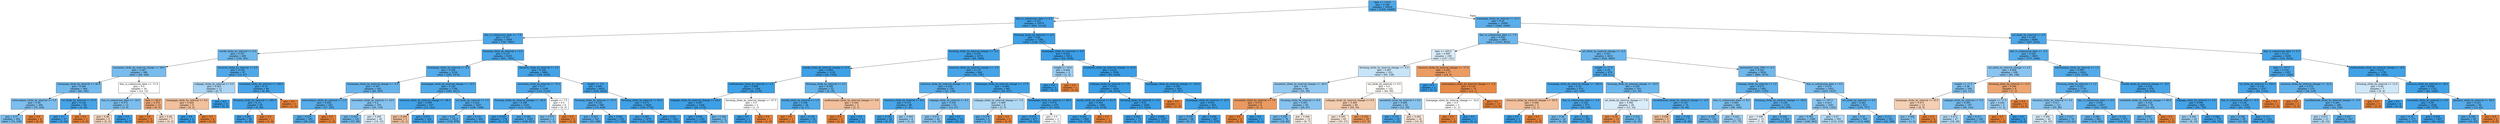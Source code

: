 digraph Tree {
node [shape=box, style="filled", color="black"] ;
0 [label="date <= 115.0\ngini = 0.166\nsamples = 26924\nvalue = [2456, 24468]", fillcolor="#399de5e5"] ;
1 [label="due_vs_submission_date <= 0.5\ngini = 0.101\nsamples = 15974\nvalue = [854, 15120]", fillcolor="#399de5f1"] ;
0 -> 1 [labeldistance=2.5, labelangle=45, headlabel="True"] ;
2 [label="due_vs_submission_date <= -7.5\ngini = 0.151\nsamples = 8588\nvalue = [705, 7883]", fillcolor="#399de5e8"] ;
1 -> 2 ;
3 [label="ouwiki_clicks_by_interval <= 0.5\ngini = 0.337\nsamples = 485\nvalue = [104, 381]", fillcolor="#399de5b9"] ;
2 -> 3 ;
4 [label="oucontent_clicks_by_interval_change <= 29.0\ngini = 0.367\nsamples = 388\nvalue = [94, 294]", fillcolor="#399de5ad"] ;
3 -> 4 ;
5 [label="homepage_clicks_by_interval <= 26.5\ngini = 0.349\nsamples = 364\nvalue = [82, 282]", fillcolor="#399de5b5"] ;
4 -> 5 ;
6 [label="externalquiz_clicks_by_interval <= 3.5\ngini = 0.38\nsamples = 306\nvalue = [78, 228]", fillcolor="#399de5a8"] ;
5 -> 6 ;
7 [label="gini = 0.37\nsamples = 302\nvalue = [74, 228]", fillcolor="#399de5ac"] ;
6 -> 7 ;
8 [label="gini = 0.0\nsamples = 4\nvalue = [4, 0]", fillcolor="#e58139ff"] ;
6 -> 8 ;
9 [label="url_clicks_by_interval <= 27.5\ngini = 0.128\nsamples = 58\nvalue = [4, 54]", fillcolor="#399de5ec"] ;
5 -> 9 ;
10 [label="gini = 0.1\nsamples = 57\nvalue = [3, 54]", fillcolor="#399de5f1"] ;
9 -> 10 ;
11 [label="gini = 0.0\nsamples = 1\nvalue = [1, 0]", fillcolor="#e58139ff"] ;
9 -> 11 ;
12 [label="due_vs_submission_date <= -11.0\ngini = 0.5\nsamples = 24\nvalue = [12, 12]", fillcolor="#e5813900"] ;
4 -> 12 ;
13 [label="due_vs_submission_date <= -16.5\ngini = 0.375\nsamples = 12\nvalue = [3, 9]", fillcolor="#399de5aa"] ;
12 -> 13 ;
14 [label="gini = 0.48\nsamples = 5\nvalue = [3, 2]", fillcolor="#e5813955"] ;
13 -> 14 ;
15 [label="gini = 0.0\nsamples = 7\nvalue = [0, 7]", fillcolor="#399de5ff"] ;
13 -> 15 ;
16 [label="date <= 66.0\ngini = 0.375\nsamples = 12\nvalue = [9, 3]", fillcolor="#e58139aa"] ;
12 -> 16 ;
17 [label="gini = 0.0\nsamples = 5\nvalue = [5, 0]", fillcolor="#e58139ff"] ;
16 -> 17 ;
18 [label="gini = 0.49\nsamples = 7\nvalue = [4, 3]", fillcolor="#e5813940"] ;
16 -> 18 ;
19 [label="resource_clicks_by_interval <= 0.5\ngini = 0.185\nsamples = 97\nvalue = [10, 87]", fillcolor="#399de5e2"] ;
3 -> 19 ;
20 [label="subpage_clicks_by_interval <= 5.0\ngini = 0.463\nsamples = 11\nvalue = [4, 7]", fillcolor="#399de56d"] ;
19 -> 20 ;
21 [label="homepage_clicks_by_interval <= 9.0\ngini = 0.444\nsamples = 6\nvalue = [4, 2]", fillcolor="#e581397f"] ;
20 -> 21 ;
22 [label="gini = 0.0\nsamples = 2\nvalue = [0, 2]", fillcolor="#399de5ff"] ;
21 -> 22 ;
23 [label="gini = 0.0\nsamples = 4\nvalue = [4, 0]", fillcolor="#e58139ff"] ;
21 -> 23 ;
24 [label="gini = 0.0\nsamples = 5\nvalue = [0, 5]", fillcolor="#399de5ff"] ;
20 -> 24 ;
25 [label="oucontent_clicks_by_interval <= 100.0\ngini = 0.13\nsamples = 86\nvalue = [6, 80]", fillcolor="#399de5ec"] ;
19 -> 25 ;
26 [label="forumng_clicks_by_interval <= 262.0\ngini = 0.111\nsamples = 85\nvalue = [5, 80]", fillcolor="#399de5ef"] ;
25 -> 26 ;
27 [label="gini = 0.091\nsamples = 84\nvalue = [4, 80]", fillcolor="#399de5f2"] ;
26 -> 27 ;
28 [label="gini = 0.0\nsamples = 1\nvalue = [1, 0]", fillcolor="#e58139ff"] ;
26 -> 28 ;
29 [label="gini = 0.0\nsamples = 1\nvalue = [1, 0]", fillcolor="#e58139ff"] ;
25 -> 29 ;
30 [label="forumng_clicks_by_interval <= 2.5\ngini = 0.137\nsamples = 8103\nvalue = [601, 7502]", fillcolor="#399de5eb"] ;
2 -> 30 ;
31 [label="homepage_clicks_by_interval <= 3.5\ngini = 0.209\nsamples = 2239\nvalue = [265, 1974]", fillcolor="#399de5dd"] ;
30 -> 31 ;
32 [label="homepage_clicks_by_interval_change <= -5.5\ngini = 0.301\nsamples = 445\nvalue = [82, 363]", fillcolor="#399de5c5"] ;
31 -> 32 ;
33 [label="externalquiz_clicks_by_interval <= 1.5\ngini = 0.228\nsamples = 282\nvalue = [37, 245]", fillcolor="#399de5d8"] ;
32 -> 33 ;
34 [label="gini = 0.223\nsamples = 281\nvalue = [36, 245]", fillcolor="#399de5da"] ;
33 -> 34 ;
35 [label="gini = 0.0\nsamples = 1\nvalue = [1, 0]", fillcolor="#e58139ff"] ;
33 -> 35 ;
36 [label="oucontent_clicks_by_interval <= 10.5\ngini = 0.4\nsamples = 163\nvalue = [45, 118]", fillcolor="#399de59e"] ;
32 -> 36 ;
37 [label="gini = 0.343\nsamples = 123\nvalue = [27, 96]", fillcolor="#399de5b7"] ;
36 -> 37 ;
38 [label="gini = 0.495\nsamples = 40\nvalue = [18, 22]", fillcolor="#399de52e"] ;
36 -> 38 ;
39 [label="homepage_clicks_by_interval_change <= -15.5\ngini = 0.183\nsamples = 1794\nvalue = [183, 1611]", fillcolor="#399de5e2"] ;
31 -> 39 ;
40 [label="resource_clicks_by_interval_change <= -48.5\ngini = 0.085\nsamples = 337\nvalue = [15, 322]", fillcolor="#399de5f3"] ;
39 -> 40 ;
41 [label="gini = 0.444\nsamples = 3\nvalue = [2, 1]", fillcolor="#e581397f"] ;
40 -> 41 ;
42 [label="gini = 0.075\nsamples = 334\nvalue = [13, 321]", fillcolor="#399de5f5"] ;
40 -> 42 ;
43 [label="url_clicks_by_interval <= 1.5\ngini = 0.204\nsamples = 1457\nvalue = [168, 1289]", fillcolor="#399de5de"] ;
39 -> 43 ;
44 [label="gini = 0.23\nsamples = 1013\nvalue = [134, 879]", fillcolor="#399de5d8"] ;
43 -> 44 ;
45 [label="gini = 0.141\nsamples = 444\nvalue = [34, 410]", fillcolor="#399de5ea"] ;
43 -> 45 ;
46 [label="resource_clicks_by_interval <= 2.5\ngini = 0.108\nsamples = 5864\nvalue = [336, 5528]", fillcolor="#399de5f0"] ;
30 -> 46 ;
47 [label="oucontent_clicks_by_interval <= 75.0\ngini = 0.17\nsamples = 1239\nvalue = [116, 1123]", fillcolor="#399de5e5"] ;
46 -> 47 ;
48 [label="forumng_clicks_by_interval_change <= -34.5\ngini = 0.166\nsamples = 1233\nvalue = [113, 1120]", fillcolor="#399de5e5"] ;
47 -> 48 ;
49 [label="gini = 0.055\nsamples = 178\nvalue = [5, 173]", fillcolor="#399de5f8"] ;
48 -> 49 ;
50 [label="gini = 0.184\nsamples = 1055\nvalue = [108, 947]", fillcolor="#399de5e2"] ;
48 -> 50 ;
51 [label="weight <= 7.5\ngini = 0.5\nsamples = 6\nvalue = [3, 3]", fillcolor="#e5813900"] ;
47 -> 51 ;
52 [label="gini = 0.375\nsamples = 4\nvalue = [1, 3]", fillcolor="#399de5aa"] ;
51 -> 52 ;
53 [label="gini = 0.0\nsamples = 2\nvalue = [2, 0]", fillcolor="#e58139ff"] ;
51 -> 53 ;
54 [label="weight <= 2.5\ngini = 0.091\nsamples = 4625\nvalue = [220, 4405]", fillcolor="#399de5f2"] ;
46 -> 54 ;
55 [label="forumng_clicks_by_interval <= 57.5\ngini = 0.181\nsamples = 696\nvalue = [70, 626]", fillcolor="#399de5e2"] ;
54 -> 55 ;
56 [label="gini = 0.263\nsamples = 341\nvalue = [53, 288]", fillcolor="#399de5d0"] ;
55 -> 56 ;
57 [label="gini = 0.091\nsamples = 355\nvalue = [17, 338]", fillcolor="#399de5f2"] ;
55 -> 57 ;
58 [label="forumng_clicks_by_interval <= 42.5\ngini = 0.073\nsamples = 3929\nvalue = [150, 3779]", fillcolor="#399de5f5"] ;
54 -> 58 ;
59 [label="gini = 0.092\nsamples = 2478\nvalue = [120, 2358]", fillcolor="#399de5f2"] ;
58 -> 59 ;
60 [label="gini = 0.04\nsamples = 1451\nvalue = [30, 1421]", fillcolor="#399de5fa"] ;
58 -> 60 ;
61 [label="forumng_clicks_by_interval <= 4.5\ngini = 0.04\nsamples = 7386\nvalue = [149, 7237]", fillcolor="#399de5fa"] ;
1 -> 61 ;
62 [label="forumng_clicks_by_interval_change <= -2.5\ngini = 0.079\nsamples = 2074\nvalue = [85, 1989]", fillcolor="#399de5f4"] ;
61 -> 62 ;
63 [label="ouwiki_clicks_by_interval_change <= 0.5\ngini = 0.054\nsamples = 1228\nvalue = [34, 1194]", fillcolor="#399de5f8"] ;
62 -> 63 ;
64 [label="ouelluminate_clicks_by_interval <= 1.5\ngini = 0.049\nsamples = 1206\nvalue = [30, 1176]", fillcolor="#399de5f8"] ;
63 -> 64 ;
65 [label="subpage_clicks_by_interval_change <= 26.0\ngini = 0.047\nsamples = 1204\nvalue = [29, 1175]", fillcolor="#399de5f9"] ;
64 -> 65 ;
66 [label="gini = 0.044\nsamples = 1195\nvalue = [27, 1168]", fillcolor="#399de5f9"] ;
65 -> 66 ;
67 [label="gini = 0.346\nsamples = 9\nvalue = [2, 7]", fillcolor="#399de5b6"] ;
65 -> 67 ;
68 [label="forumng_clicks_by_interval_change <= -57.5\ngini = 0.5\nsamples = 2\nvalue = [1, 1]", fillcolor="#e5813900"] ;
64 -> 68 ;
69 [label="gini = 0.0\nsamples = 1\nvalue = [0, 1]", fillcolor="#399de5ff"] ;
68 -> 69 ;
70 [label="gini = 0.0\nsamples = 1\nvalue = [1, 0]", fillcolor="#e58139ff"] ;
68 -> 70 ;
71 [label="forumng_clicks_by_interval <= 3.5\ngini = 0.298\nsamples = 22\nvalue = [4, 18]", fillcolor="#399de5c6"] ;
63 -> 71 ;
72 [label="ouwiki_clicks_by_interval <= 1.5\ngini = 0.188\nsamples = 19\nvalue = [2, 17]", fillcolor="#399de5e1"] ;
71 -> 72 ;
73 [label="gini = 0.0\nsamples = 1\nvalue = [1, 0]", fillcolor="#e58139ff"] ;
72 -> 73 ;
74 [label="gini = 0.105\nsamples = 18\nvalue = [1, 17]", fillcolor="#399de5f0"] ;
72 -> 74 ;
75 [label="ouelluminate_clicks_by_interval_change <= -0.5\ngini = 0.444\nsamples = 3\nvalue = [2, 1]", fillcolor="#e581397f"] ;
71 -> 75 ;
76 [label="gini = 0.0\nsamples = 2\nvalue = [2, 0]", fillcolor="#e58139ff"] ;
75 -> 76 ;
77 [label="gini = 0.0\nsamples = 1\nvalue = [0, 1]", fillcolor="#399de5ff"] ;
75 -> 77 ;
78 [label="resource_clicks_by_interval_change <= -1.5\ngini = 0.113\nsamples = 846\nvalue = [51, 795]", fillcolor="#399de5ef"] ;
62 -> 78 ;
79 [label="resource_clicks_by_interval_change <= -3.5\ngini = 0.229\nsamples = 159\nvalue = [21, 138]", fillcolor="#399de5d8"] ;
78 -> 79 ;
80 [label="resource_clicks_by_interval <= 8.5\ngini = 0.133\nsamples = 98\nvalue = [7, 91]", fillcolor="#399de5eb"] ;
79 -> 80 ;
81 [label="gini = 0.103\nsamples = 92\nvalue = [5, 87]", fillcolor="#399de5f0"] ;
80 -> 81 ;
82 [label="gini = 0.444\nsamples = 6\nvalue = [2, 4]", fillcolor="#399de57f"] ;
80 -> 82 ;
83 [label="subpage_clicks_by_interval <= 6.5\ngini = 0.354\nsamples = 61\nvalue = [14, 47]", fillcolor="#399de5b3"] ;
79 -> 83 ;
84 [label="gini = 0.413\nsamples = 48\nvalue = [14, 34]", fillcolor="#399de596"] ;
83 -> 84 ;
85 [label="gini = 0.0\nsamples = 13\nvalue = [0, 13]", fillcolor="#399de5ff"] ;
83 -> 85 ;
86 [label="homepage_clicks_by_interval_change <= -17.5\ngini = 0.084\nsamples = 687\nvalue = [30, 657]", fillcolor="#399de5f3"] ;
78 -> 86 ;
87 [label="subpage_clicks_by_interval_change <= -7.5\ngini = 0.469\nsamples = 8\nvalue = [3, 5]", fillcolor="#399de566"] ;
86 -> 87 ;
88 [label="gini = 0.278\nsamples = 6\nvalue = [1, 5]", fillcolor="#399de5cc"] ;
87 -> 88 ;
89 [label="gini = 0.0\nsamples = 2\nvalue = [2, 0]", fillcolor="#e58139ff"] ;
87 -> 89 ;
90 [label="homepage_clicks_by_interval <= 80.5\ngini = 0.076\nsamples = 679\nvalue = [27, 652]", fillcolor="#399de5f4"] ;
86 -> 90 ;
91 [label="gini = 0.074\nsamples = 677\nvalue = [26, 651]", fillcolor="#399de5f5"] ;
90 -> 91 ;
92 [label="gini = 0.5\nsamples = 2\nvalue = [1, 1]", fillcolor="#e5813900"] ;
90 -> 92 ;
93 [label="homepage_clicks_by_interval <= 0.5\ngini = 0.024\nsamples = 5312\nvalue = [64, 5248]", fillcolor="#399de5fc"] ;
61 -> 93 ;
94 [label="weight <= 10.0\ngini = 0.444\nsamples = 3\nvalue = [1, 2]", fillcolor="#399de57f"] ;
93 -> 94 ;
95 [label="gini = 0.0\nsamples = 2\nvalue = [0, 2]", fillcolor="#399de5ff"] ;
94 -> 95 ;
96 [label="gini = 0.0\nsamples = 1\nvalue = [1, 0]", fillcolor="#e58139ff"] ;
94 -> 96 ;
97 [label="oucontent_clicks_by_interval_change <= 23.5\ngini = 0.023\nsamples = 5309\nvalue = [63, 5246]", fillcolor="#399de5fc"] ;
93 -> 97 ;
98 [label="subpage_clicks_by_interval <= 7.5\ngini = 0.016\nsamples = 4355\nvalue = [36, 4319]", fillcolor="#399de5fd"] ;
97 -> 98 ;
99 [label="ouwiki_clicks_by_interval <= 61.0\ngini = 0.034\nsamples = 1095\nvalue = [19, 1076]", fillcolor="#399de5fa"] ;
98 -> 99 ;
100 [label="gini = 0.032\nsamples = 1094\nvalue = [18, 1076]", fillcolor="#399de5fb"] ;
99 -> 100 ;
101 [label="gini = 0.0\nsamples = 1\nvalue = [1, 0]", fillcolor="#e58139ff"] ;
99 -> 101 ;
102 [label="forumng_clicks_by_interval <= 5.5\ngini = 0.01\nsamples = 3260\nvalue = [17, 3243]", fillcolor="#399de5fe"] ;
98 -> 102 ;
103 [label="gini = 0.053\nsamples = 73\nvalue = [2, 71]", fillcolor="#399de5f8"] ;
102 -> 103 ;
104 [label="gini = 0.009\nsamples = 3187\nvalue = [15, 3172]", fillcolor="#399de5fe"] ;
102 -> 104 ;
105 [label="homepage_clicks_by_interval_change <= -152.5\ngini = 0.055\nsamples = 954\nvalue = [27, 927]", fillcolor="#399de5f8"] ;
97 -> 105 ;
106 [label="gini = 0.0\nsamples = 1\nvalue = [1, 0]", fillcolor="#e58139ff"] ;
105 -> 106 ;
107 [label="homepage_clicks_by_interval <= 22.5\ngini = 0.053\nsamples = 953\nvalue = [26, 927]", fillcolor="#399de5f8"] ;
105 -> 107 ;
108 [label="gini = 0.236\nsamples = 66\nvalue = [9, 57]", fillcolor="#399de5d7"] ;
107 -> 108 ;
109 [label="gini = 0.038\nsamples = 887\nvalue = [17, 870]", fillcolor="#399de5fa"] ;
107 -> 109 ;
110 [label="homepage_clicks_by_interval <= 21.5\ngini = 0.25\nsamples = 10950\nvalue = [1602, 9348]", fillcolor="#399de5d3"] ;
0 -> 110 [labeldistance=2.5, labelangle=-45, headlabel="False"] ;
111 [label="due_vs_submission_date <= -7.5\ngini = 0.336\nsamples = 4851\nvalue = [1035, 3816]", fillcolor="#399de5ba"] ;
110 -> 111 ;
112 [label="date <= 203.0\ngini = 0.495\nsamples = 238\nvalue = [107, 131]", fillcolor="#399de52f"] ;
111 -> 112 ;
113 [label="forumng_clicks_by_interval_change <= -0.5\ngini = 0.487\nsamples = 221\nvalue = [93, 128]", fillcolor="#399de546"] ;
112 -> 113 ;
114 [label="oucontent_clicks_by_interval_change <= -40.5\ngini = 0.43\nsamples = 99\nvalue = [31, 68]", fillcolor="#399de58b"] ;
113 -> 114 ;
115 [label="oucontent_clicks_by_interval <= 7.5\ngini = 0.278\nsamples = 6\nvalue = [5, 1]", fillcolor="#e58139cc"] ;
114 -> 115 ;
116 [label="gini = 0.0\nsamples = 5\nvalue = [5, 0]", fillcolor="#e58139ff"] ;
115 -> 116 ;
117 [label="gini = 0.0\nsamples = 1\nvalue = [0, 1]", fillcolor="#399de5ff"] ;
115 -> 117 ;
118 [label="forumng_clicks_by_interval <= 8.5\ngini = 0.403\nsamples = 93\nvalue = [26, 67]", fillcolor="#399de59c"] ;
114 -> 118 ;
119 [label="gini = 0.355\nsamples = 78\nvalue = [18, 60]", fillcolor="#399de5b3"] ;
118 -> 119 ;
120 [label="gini = 0.498\nsamples = 15\nvalue = [8, 7]", fillcolor="#e5813920"] ;
118 -> 120 ;
121 [label="url_clicks_by_interval <= 0.5\ngini = 0.5\nsamples = 122\nvalue = [62, 60]", fillcolor="#e5813908"] ;
113 -> 121 ;
122 [label="subpage_clicks_by_interval_change <= 0.5\ngini = 0.469\nsamples = 80\nvalue = [50, 30]", fillcolor="#e5813966"] ;
121 -> 122 ;
123 [label="gini = 0.495\nsamples = 60\nvalue = [33, 27]", fillcolor="#e581392e"] ;
122 -> 123 ;
124 [label="gini = 0.255\nsamples = 20\nvalue = [17, 3]", fillcolor="#e58139d2"] ;
122 -> 124 ;
125 [label="oucontent_clicks_by_interval <= 9.5\ngini = 0.408\nsamples = 42\nvalue = [12, 30]", fillcolor="#399de599"] ;
121 -> 125 ;
126 [label="gini = 0.153\nsamples = 24\nvalue = [2, 22]", fillcolor="#399de5e8"] ;
125 -> 126 ;
127 [label="gini = 0.494\nsamples = 18\nvalue = [10, 8]", fillcolor="#e5813933"] ;
125 -> 127 ;
128 [label="resource_clicks_by_interval_change <= -17.5\ngini = 0.291\nsamples = 17\nvalue = [14, 3]", fillcolor="#e58139c8"] ;
112 -> 128 ;
129 [label="gini = 0.0\nsamples = 2\nvalue = [0, 2]", fillcolor="#399de5ff"] ;
128 -> 129 ;
130 [label="externalquiz_clicks_by_interval_change <= -1.5\ngini = 0.124\nsamples = 15\nvalue = [14, 1]", fillcolor="#e58139ed"] ;
128 -> 130 ;
131 [label="homepage_clicks_by_interval_change <= -23.0\ngini = 0.5\nsamples = 2\nvalue = [1, 1]", fillcolor="#e5813900"] ;
130 -> 131 ;
132 [label="gini = 0.0\nsamples = 1\nvalue = [1, 0]", fillcolor="#e58139ff"] ;
131 -> 132 ;
133 [label="gini = 0.0\nsamples = 1\nvalue = [0, 1]", fillcolor="#399de5ff"] ;
131 -> 133 ;
134 [label="gini = 0.0\nsamples = 13\nvalue = [13, 0]", fillcolor="#e58139ff"] ;
130 -> 134 ;
135 [label="url_clicks_by_interval_change <= -4.5\ngini = 0.321\nsamples = 4613\nvalue = [928, 3685]", fillcolor="#399de5bf"] ;
111 -> 135 ;
136 [label="weight <= 17.5\ngini = 0.18\nsamples = 679\nvalue = [68, 611]", fillcolor="#399de5e3"] ;
135 -> 136 ;
137 [label="homepage_clicks_by_interval_change <= -383.0\ngini = 0.15\nsamples = 576\nvalue = [47, 529]", fillcolor="#399de5e8"] ;
136 -> 137 ;
138 [label="resource_clicks_by_interval_change <= -20.5\ngini = 0.444\nsamples = 3\nvalue = [2, 1]", fillcolor="#e581397f"] ;
137 -> 138 ;
139 [label="gini = 0.0\nsamples = 1\nvalue = [0, 1]", fillcolor="#399de5ff"] ;
138 -> 139 ;
140 [label="gini = 0.0\nsamples = 2\nvalue = [2, 0]", fillcolor="#e58139ff"] ;
138 -> 140 ;
141 [label="due_vs_submission_date <= -4.5\ngini = 0.145\nsamples = 573\nvalue = [45, 528]", fillcolor="#399de5e9"] ;
137 -> 141 ;
142 [label="gini = 0.36\nsamples = 34\nvalue = [8, 26]", fillcolor="#399de5b1"] ;
141 -> 142 ;
143 [label="gini = 0.128\nsamples = 539\nvalue = [37, 502]", fillcolor="#399de5ec"] ;
141 -> 143 ;
144 [label="forumng_clicks_by_interval_change <= -25.5\ngini = 0.325\nsamples = 103\nvalue = [21, 82]", fillcolor="#399de5be"] ;
136 -> 144 ;
145 [label="url_clicks_by_interval_change <= -7.5\ngini = 0.495\nsamples = 29\nvalue = [13, 16]", fillcolor="#399de530"] ;
144 -> 145 ;
146 [label="gini = 0.18\nsamples = 10\nvalue = [9, 1]", fillcolor="#e58139e3"] ;
145 -> 146 ;
147 [label="gini = 0.332\nsamples = 19\nvalue = [4, 15]", fillcolor="#399de5bb"] ;
145 -> 147 ;
148 [label="oucollaborate_clicks_by_interval_change <= -4.5\ngini = 0.193\nsamples = 74\nvalue = [8, 66]", fillcolor="#399de5e0"] ;
144 -> 148 ;
149 [label="gini = 0.444\nsamples = 3\nvalue = [2, 1]", fillcolor="#e581397f"] ;
148 -> 149 ;
150 [label="gini = 0.155\nsamples = 71\nvalue = [6, 65]", fillcolor="#399de5e7"] ;
148 -> 150 ;
151 [label="assessment_type_TMA <= 0.5\ngini = 0.342\nsamples = 3934\nvalue = [860, 3074]", fillcolor="#399de5b8"] ;
135 -> 151 ;
152 [label="subpage_clicks_by_interval <= 1.5\ngini = 0.275\nsamples = 1382\nvalue = [227, 1155]", fillcolor="#399de5cd"] ;
151 -> 152 ;
153 [label="due_vs_submission_date <= 8.0\ngini = 0.382\nsamples = 264\nvalue = [68, 196]", fillcolor="#399de5a7"] ;
152 -> 153 ;
154 [label="gini = 0.325\nsamples = 152\nvalue = [31, 121]", fillcolor="#399de5be"] ;
153 -> 154 ;
155 [label="gini = 0.442\nsamples = 112\nvalue = [37, 75]", fillcolor="#399de581"] ;
153 -> 155 ;
156 [label="forumng_clicks_by_interval_change <= -40.0\ngini = 0.244\nsamples = 1118\nvalue = [159, 959]", fillcolor="#399de5d5"] ;
152 -> 156 ;
157 [label="gini = 0.498\nsamples = 15\nvalue = [7, 8]", fillcolor="#399de520"] ;
156 -> 157 ;
158 [label="gini = 0.238\nsamples = 1103\nvalue = [152, 951]", fillcolor="#399de5d6"] ;
156 -> 158 ;
159 [label="due_vs_submission_date <= 0.5\ngini = 0.373\nsamples = 2552\nvalue = [633, 1919]", fillcolor="#399de5ab"] ;
151 -> 159 ;
160 [label="date <= 197.5\ngini = 0.413\nsamples = 1641\nvalue = [479, 1162]", fillcolor="#399de596"] ;
159 -> 160 ;
161 [label="gini = 0.393\nsamples = 1289\nvalue = [346, 943]", fillcolor="#399de5a1"] ;
160 -> 161 ;
162 [label="gini = 0.47\nsamples = 352\nvalue = [133, 219]", fillcolor="#399de564"] ;
160 -> 162 ;
163 [label="url_clicks_by_interval <= 0.5\ngini = 0.281\nsamples = 911\nvalue = [154, 757]", fillcolor="#399de5cb"] ;
159 -> 163 ;
164 [label="gini = 0.32\nsamples = 560\nvalue = [112, 448]", fillcolor="#399de5bf"] ;
163 -> 164 ;
165 [label="gini = 0.211\nsamples = 351\nvalue = [42, 309]", fillcolor="#399de5dc"] ;
163 -> 165 ;
166 [label="url_clicks_by_interval <= 3.5\ngini = 0.169\nsamples = 6099\nvalue = [567, 5532]", fillcolor="#399de5e5"] ;
110 -> 166 ;
167 [label="due_vs_submission_date <= -3.5\ngini = 0.228\nsamples = 2863\nvalue = [375, 2488]", fillcolor="#399de5d9"] ;
166 -> 167 ;
168 [label="url_clicks_by_interval_change <= 2.5\ngini = 0.409\nsamples = 209\nvalue = [60, 149]", fillcolor="#399de598"] ;
167 -> 168 ;
169 [label="weight <= 17.5\ngini = 0.39\nsamples = 200\nvalue = [53, 147]", fillcolor="#399de5a3"] ;
168 -> 169 ;
170 [label="homepage_clicks_by_interval <= 33.5\ngini = 0.473\nsamples = 13\nvalue = [8, 5]", fillcolor="#e5813960"] ;
169 -> 170 ;
171 [label="gini = 0.408\nsamples = 7\nvalue = [2, 5]", fillcolor="#399de599"] ;
170 -> 171 ;
172 [label="gini = 0.0\nsamples = 6\nvalue = [6, 0]", fillcolor="#e58139ff"] ;
170 -> 172 ;
173 [label="subpage_clicks_by_interval <= 5.5\ngini = 0.365\nsamples = 187\nvalue = [45, 142]", fillcolor="#399de5ae"] ;
169 -> 173 ;
174 [label="gini = 0.473\nsamples = 47\nvalue = [18, 29]", fillcolor="#399de561"] ;
173 -> 174 ;
175 [label="gini = 0.311\nsamples = 140\nvalue = [27, 113]", fillcolor="#399de5c2"] ;
173 -> 175 ;
176 [label="forumng_clicks_by_interval <= 12.0\ngini = 0.346\nsamples = 9\nvalue = [7, 2]", fillcolor="#e58139b6"] ;
168 -> 176 ;
177 [label="weight <= 17.5\ngini = 0.444\nsamples = 3\nvalue = [1, 2]", fillcolor="#399de57f"] ;
176 -> 177 ;
178 [label="gini = 0.0\nsamples = 1\nvalue = [1, 0]", fillcolor="#e58139ff"] ;
177 -> 178 ;
179 [label="gini = 0.0\nsamples = 2\nvalue = [0, 2]", fillcolor="#399de5ff"] ;
177 -> 179 ;
180 [label="gini = 0.0\nsamples = 6\nvalue = [6, 0]", fillcolor="#e58139ff"] ;
176 -> 180 ;
181 [label="externalquiz_clicks_by_interval <= 1.5\ngini = 0.209\nsamples = 2654\nvalue = [315, 2339]", fillcolor="#399de5dd"] ;
167 -> 181 ;
182 [label="forumng_clicks_by_interval <= 1.5\ngini = 0.247\nsamples = 1778\nvalue = [257, 1521]", fillcolor="#399de5d4"] ;
181 -> 182 ;
183 [label="resource_clicks_by_interval <= 3.5\ngini = 0.411\nsamples = 121\nvalue = [35, 86]", fillcolor="#399de597"] ;
182 -> 183 ;
184 [label="gini = 0.494\nsamples = 45\nvalue = [20, 25]", fillcolor="#399de533"] ;
183 -> 184 ;
185 [label="gini = 0.317\nsamples = 76\nvalue = [15, 61]", fillcolor="#399de5c0"] ;
183 -> 185 ;
186 [label="due_vs_submission_date <= 0.5\ngini = 0.232\nsamples = 1657\nvalue = [222, 1435]", fillcolor="#399de5d8"] ;
182 -> 186 ;
187 [label="gini = 0.286\nsamples = 682\nvalue = [118, 564]", fillcolor="#399de5ca"] ;
186 -> 187 ;
188 [label="gini = 0.191\nsamples = 975\nvalue = [104, 871]", fillcolor="#399de5e1"] ;
186 -> 188 ;
189 [label="ouwiki_clicks_by_interval_change <= -9.5\ngini = 0.124\nsamples = 876\nvalue = [58, 818]", fillcolor="#399de5ed"] ;
181 -> 189 ;
190 [label="oucontent_clicks_by_interval_change <= 46.0\ngini = 0.332\nsamples = 76\nvalue = [16, 60]", fillcolor="#399de5bb"] ;
189 -> 190 ;
191 [label="gini = 0.307\nsamples = 74\nvalue = [14, 60]", fillcolor="#399de5c4"] ;
190 -> 191 ;
192 [label="gini = 0.0\nsamples = 2\nvalue = [2, 0]", fillcolor="#e58139ff"] ;
190 -> 192 ;
193 [label="subpage_clicks_by_interval <= 5.5\ngini = 0.099\nsamples = 800\nvalue = [42, 758]", fillcolor="#399de5f1"] ;
189 -> 193 ;
194 [label="gini = 0.444\nsamples = 24\nvalue = [8, 16]", fillcolor="#399de57f"] ;
193 -> 194 ;
195 [label="gini = 0.084\nsamples = 776\nvalue = [34, 742]", fillcolor="#399de5f3"] ;
193 -> 195 ;
196 [label="due_vs_submission_date <= 0.5\ngini = 0.112\nsamples = 3236\nvalue = [192, 3044]", fillcolor="#399de5ef"] ;
166 -> 196 ;
197 [label="date <= 197.5\ngini = 0.154\nsamples = 1507\nvalue = [127, 1380]", fillcolor="#399de5e8"] ;
196 -> 197 ;
198 [label="url_clicks_by_interval <= 183.0\ngini = 0.125\nsamples = 1237\nvalue = [83, 1154]", fillcolor="#399de5ed"] ;
197 -> 198 ;
199 [label="due_vs_submission_date <= -6.5\ngini = 0.124\nsamples = 1236\nvalue = [82, 1154]", fillcolor="#399de5ed"] ;
198 -> 199 ;
200 [label="gini = 0.266\nsamples = 95\nvalue = [15, 80]", fillcolor="#399de5cf"] ;
199 -> 200 ;
201 [label="gini = 0.111\nsamples = 1141\nvalue = [67, 1074]", fillcolor="#399de5ef"] ;
199 -> 201 ;
202 [label="gini = 0.0\nsamples = 1\nvalue = [1, 0]", fillcolor="#e58139ff"] ;
198 -> 202 ;
203 [label="resource_clicks_by_interval_change <= -31.0\ngini = 0.273\nsamples = 270\nvalue = [44, 226]", fillcolor="#399de5cd"] ;
197 -> 203 ;
204 [label="gini = 0.0\nsamples = 2\nvalue = [2, 0]", fillcolor="#e58139ff"] ;
203 -> 204 ;
205 [label="oucollaborate_clicks_by_interval_change <= -2.5\ngini = 0.264\nsamples = 268\nvalue = [42, 226]", fillcolor="#399de5d0"] ;
203 -> 205 ;
206 [label="gini = 0.472\nsamples = 21\nvalue = [8, 13]", fillcolor="#399de562"] ;
205 -> 206 ;
207 [label="gini = 0.237\nsamples = 247\nvalue = [34, 213]", fillcolor="#399de5d6"] ;
205 -> 207 ;
208 [label="ouelluminate_clicks_by_interval_change <= -6.0\ngini = 0.072\nsamples = 1729\nvalue = [65, 1664]", fillcolor="#399de5f5"] ;
196 -> 208 ;
209 [label="forumng_clicks_by_interval <= 11.0\ngini = 0.49\nsamples = 7\nvalue = [3, 4]", fillcolor="#399de540"] ;
208 -> 209 ;
210 [label="gini = 0.0\nsamples = 3\nvalue = [3, 0]", fillcolor="#e58139ff"] ;
209 -> 210 ;
211 [label="gini = 0.0\nsamples = 4\nvalue = [0, 4]", fillcolor="#399de5ff"] ;
209 -> 211 ;
212 [label="resource_clicks_by_interval <= 39.5\ngini = 0.069\nsamples = 1722\nvalue = [62, 1660]", fillcolor="#399de5f5"] ;
208 -> 212 ;
213 [label="oucontent_clicks_by_interval <= 0.5\ngini = 0.06\nsamples = 1628\nvalue = [50, 1578]", fillcolor="#399de5f7"] ;
212 -> 213 ;
214 [label="gini = 0.15\nsamples = 171\nvalue = [14, 157]", fillcolor="#399de5e8"] ;
213 -> 214 ;
215 [label="gini = 0.048\nsamples = 1457\nvalue = [36, 1421]", fillcolor="#399de5f9"] ;
213 -> 215 ;
216 [label="glossary_clicks_by_interval <= 28.5\ngini = 0.223\nsamples = 94\nvalue = [12, 82]", fillcolor="#399de5da"] ;
212 -> 216 ;
217 [label="gini = 0.194\nsamples = 92\nvalue = [10, 82]", fillcolor="#399de5e0"] ;
216 -> 217 ;
218 [label="gini = 0.0\nsamples = 2\nvalue = [2, 0]", fillcolor="#e58139ff"] ;
216 -> 218 ;
}